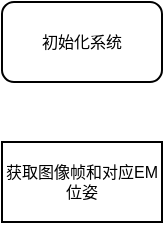 <mxfile version="21.6.1" type="github">
  <diagram name="第 1 页" id="G7Pcc6TmtywT6FfzIDnz">
    <mxGraphModel dx="323" dy="179" grid="1" gridSize="10" guides="1" tooltips="1" connect="1" arrows="1" fold="1" page="1" pageScale="1" pageWidth="827" pageHeight="1169" math="0" shadow="0">
      <root>
        <mxCell id="0" />
        <mxCell id="1" parent="0" />
        <mxCell id="YHTQ-3PsGmllSr9fGuL9-1" value="初始化系统" style="rounded=1;whiteSpace=wrap;html=1;fontSize=8;" vertex="1" parent="1">
          <mxGeometry x="320" y="120" width="80" height="40" as="geometry" />
        </mxCell>
        <mxCell id="YHTQ-3PsGmllSr9fGuL9-2" value="获取图像帧和对应EM位姿" style="rounded=0;whiteSpace=wrap;html=1;fontSize=8;" vertex="1" parent="1">
          <mxGeometry x="320" y="190" width="80" height="40" as="geometry" />
        </mxCell>
      </root>
    </mxGraphModel>
  </diagram>
</mxfile>
